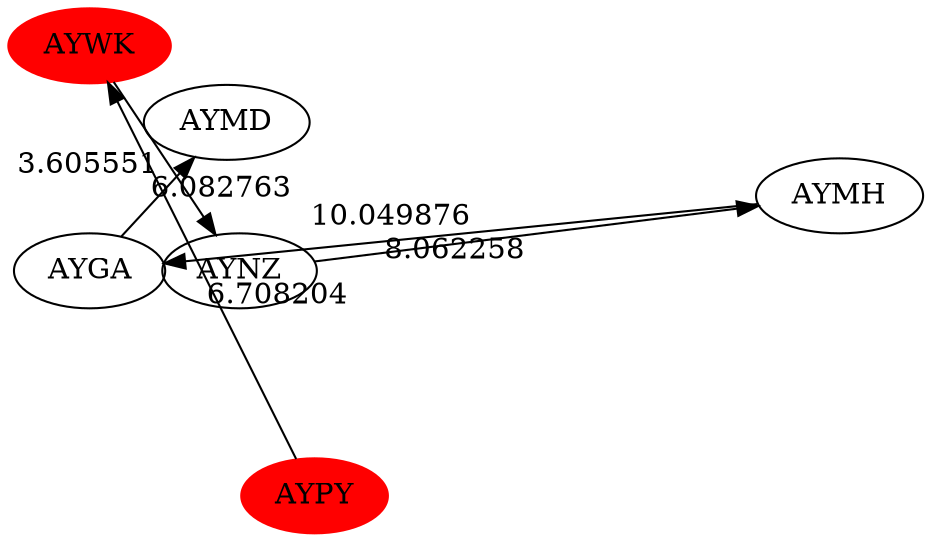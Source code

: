 digraph {
layout=neato;
scale=0.5;
"AYPY" [color="red",style="filled"]
"AYWK" [color="red",style="filled"]
"AYGA" [pos="4,-6!"]
"AYMH" [pos="14,-5!"]
"AYNZ" [pos="6,-6!"]
"AYPY" [pos="7,-9!"]
"AYWK" [pos="4,-3!"]
"AYGA"->"AYMD" [label="6.082763"]
"AYMH"->"AYGA" [label="10.049876"]
"AYNZ"->"AYMH" [label="8.062258"]
"AYPY"->"AYWK" [label="6.708204"]
"AYWK"->"AYNZ" [label="3.605551"]
}